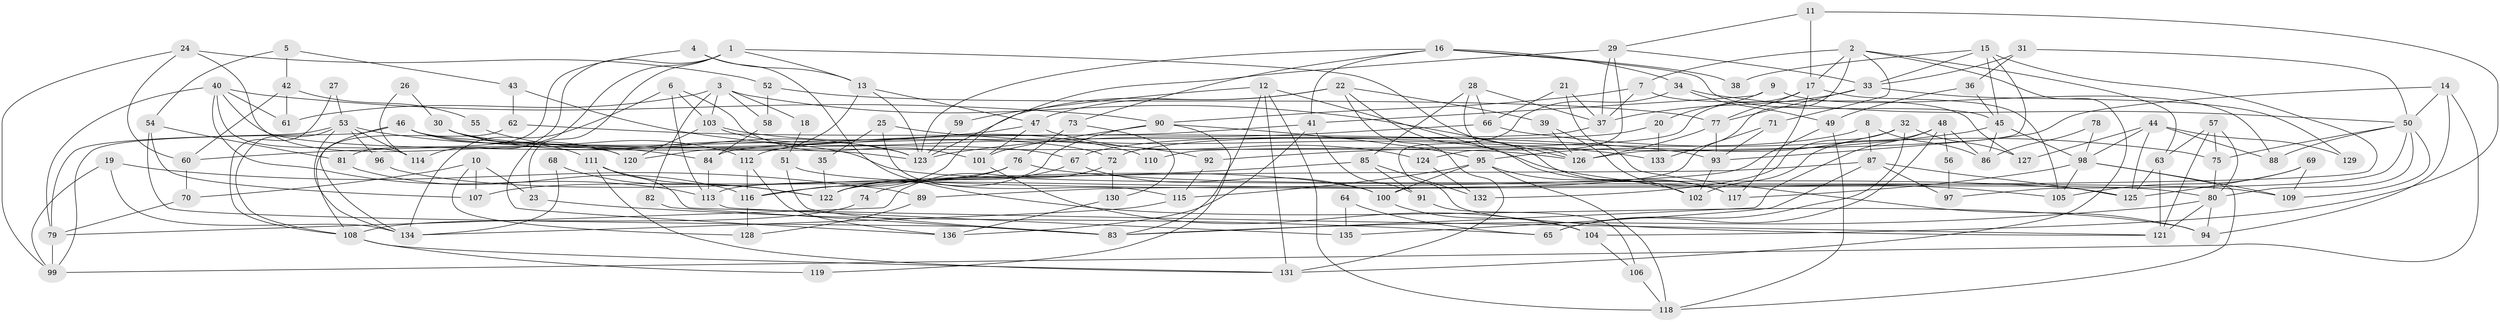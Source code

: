 // Generated by graph-tools (version 1.1) at 2025/26/03/09/25 03:26:15]
// undirected, 136 vertices, 272 edges
graph export_dot {
graph [start="1"]
  node [color=gray90,style=filled];
  1;
  2;
  3;
  4;
  5;
  6;
  7;
  8;
  9;
  10;
  11;
  12;
  13;
  14;
  15;
  16;
  17;
  18;
  19;
  20;
  21;
  22;
  23;
  24;
  25;
  26;
  27;
  28;
  29;
  30;
  31;
  32;
  33;
  34;
  35;
  36;
  37;
  38;
  39;
  40;
  41;
  42;
  43;
  44;
  45;
  46;
  47;
  48;
  49;
  50;
  51;
  52;
  53;
  54;
  55;
  56;
  57;
  58;
  59;
  60;
  61;
  62;
  63;
  64;
  65;
  66;
  67;
  68;
  69;
  70;
  71;
  72;
  73;
  74;
  75;
  76;
  77;
  78;
  79;
  80;
  81;
  82;
  83;
  84;
  85;
  86;
  87;
  88;
  89;
  90;
  91;
  92;
  93;
  94;
  95;
  96;
  97;
  98;
  99;
  100;
  101;
  102;
  103;
  104;
  105;
  106;
  107;
  108;
  109;
  110;
  111;
  112;
  113;
  114;
  115;
  116;
  117;
  118;
  119;
  120;
  121;
  122;
  123;
  124;
  125;
  126;
  127;
  128;
  129;
  130;
  131;
  132;
  133;
  134;
  135;
  136;
  1 -- 117;
  1 -- 136;
  1 -- 13;
  1 -- 23;
  1 -- 114;
  2 -- 131;
  2 -- 63;
  2 -- 7;
  2 -- 17;
  2 -- 71;
  2 -- 113;
  3 -- 126;
  3 -- 103;
  3 -- 18;
  3 -- 58;
  3 -- 61;
  3 -- 82;
  4 -- 13;
  4 -- 94;
  4 -- 81;
  5 -- 43;
  5 -- 42;
  5 -- 54;
  6 -- 101;
  6 -- 113;
  6 -- 103;
  6 -- 134;
  7 -- 37;
  7 -- 90;
  7 -- 127;
  8 -- 86;
  8 -- 72;
  8 -- 87;
  9 -- 41;
  9 -- 88;
  9 -- 20;
  10 -- 23;
  10 -- 70;
  10 -- 107;
  10 -- 128;
  11 -- 29;
  11 -- 17;
  11 -- 104;
  12 -- 83;
  12 -- 118;
  12 -- 59;
  12 -- 105;
  12 -- 131;
  13 -- 123;
  13 -- 47;
  13 -- 120;
  14 -- 99;
  14 -- 50;
  14 -- 93;
  14 -- 94;
  15 -- 126;
  15 -- 100;
  15 -- 33;
  15 -- 38;
  15 -- 45;
  16 -- 34;
  16 -- 123;
  16 -- 38;
  16 -- 41;
  16 -- 45;
  16 -- 73;
  17 -- 105;
  17 -- 77;
  17 -- 110;
  17 -- 117;
  18 -- 51;
  19 -- 99;
  19 -- 134;
  19 -- 89;
  20 -- 67;
  20 -- 133;
  21 -- 94;
  21 -- 66;
  21 -- 37;
  22 -- 117;
  22 -- 123;
  22 -- 39;
  22 -- 47;
  22 -- 131;
  23 -- 65;
  24 -- 52;
  24 -- 120;
  24 -- 60;
  24 -- 99;
  25 -- 133;
  25 -- 115;
  25 -- 35;
  26 -- 114;
  26 -- 30;
  27 -- 108;
  27 -- 53;
  28 -- 126;
  28 -- 37;
  28 -- 66;
  28 -- 85;
  29 -- 116;
  29 -- 37;
  29 -- 33;
  29 -- 124;
  30 -- 111;
  30 -- 112;
  30 -- 72;
  30 -- 109;
  31 -- 33;
  31 -- 50;
  31 -- 36;
  32 -- 127;
  32 -- 132;
  32 -- 65;
  32 -- 95;
  33 -- 37;
  33 -- 77;
  33 -- 129;
  34 -- 50;
  34 -- 121;
  34 -- 49;
  35 -- 122;
  36 -- 45;
  36 -- 49;
  37 -- 84;
  39 -- 102;
  39 -- 126;
  40 -- 123;
  40 -- 113;
  40 -- 61;
  40 -- 79;
  40 -- 90;
  40 -- 114;
  41 -- 91;
  41 -- 112;
  41 -- 136;
  42 -- 61;
  42 -- 60;
  42 -- 55;
  43 -- 62;
  43 -- 92;
  44 -- 98;
  44 -- 125;
  44 -- 88;
  44 -- 127;
  44 -- 129;
  45 -- 86;
  45 -- 92;
  45 -- 98;
  46 -- 126;
  46 -- 99;
  46 -- 67;
  46 -- 120;
  46 -- 134;
  47 -- 60;
  47 -- 101;
  47 -- 124;
  48 -- 102;
  48 -- 83;
  48 -- 56;
  48 -- 65;
  48 -- 86;
  49 -- 89;
  49 -- 118;
  50 -- 109;
  50 -- 75;
  50 -- 80;
  50 -- 88;
  50 -- 97;
  51 -- 80;
  51 -- 83;
  52 -- 77;
  52 -- 58;
  53 -- 134;
  53 -- 114;
  53 -- 79;
  53 -- 84;
  53 -- 96;
  53 -- 108;
  54 -- 81;
  54 -- 83;
  54 -- 107;
  55 -- 123;
  56 -- 97;
  57 -- 121;
  57 -- 80;
  57 -- 63;
  57 -- 75;
  58 -- 84;
  59 -- 123;
  60 -- 70;
  62 -- 108;
  62 -- 93;
  63 -- 125;
  63 -- 121;
  64 -- 65;
  64 -- 135;
  66 -- 75;
  66 -- 123;
  67 -- 100;
  67 -- 74;
  68 -- 122;
  68 -- 134;
  69 -- 109;
  69 -- 105;
  69 -- 125;
  70 -- 79;
  71 -- 93;
  71 -- 133;
  72 -- 79;
  72 -- 130;
  73 -- 76;
  73 -- 130;
  74 -- 108;
  75 -- 80;
  76 -- 122;
  76 -- 107;
  76 -- 125;
  77 -- 93;
  77 -- 126;
  78 -- 86;
  78 -- 98;
  79 -- 99;
  80 -- 121;
  80 -- 83;
  80 -- 94;
  81 -- 116;
  82 -- 83;
  84 -- 113;
  85 -- 116;
  85 -- 91;
  85 -- 132;
  87 -- 125;
  87 -- 97;
  87 -- 122;
  87 -- 135;
  89 -- 128;
  90 -- 95;
  90 -- 101;
  90 -- 119;
  90 -- 122;
  91 -- 106;
  92 -- 115;
  93 -- 102;
  95 -- 100;
  95 -- 102;
  95 -- 115;
  95 -- 118;
  96 -- 100;
  98 -- 118;
  98 -- 105;
  98 -- 109;
  98 -- 117;
  100 -- 104;
  101 -- 104;
  103 -- 120;
  103 -- 110;
  103 -- 123;
  104 -- 106;
  106 -- 118;
  108 -- 131;
  108 -- 119;
  111 -- 122;
  111 -- 131;
  111 -- 121;
  112 -- 136;
  112 -- 116;
  113 -- 135;
  115 -- 134;
  116 -- 128;
  124 -- 132;
  130 -- 136;
}
